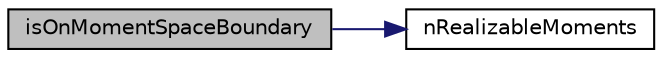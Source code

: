 digraph "isOnMomentSpaceBoundary"
{
  bgcolor="transparent";
  edge [fontname="Helvetica",fontsize="10",labelfontname="Helvetica",labelfontsize="10"];
  node [fontname="Helvetica",fontsize="10",shape=record];
  rankdir="LR";
  Node1 [label="isOnMomentSpaceBoundary",height=0.2,width=0.4,color="black", fillcolor="grey75", style="filled", fontcolor="black"];
  Node1 -> Node2 [color="midnightblue",fontsize="10",style="solid",fontname="Helvetica"];
  Node2 [label="nRealizableMoments",height=0.2,width=0.4,color="black",URL="$a00170.html#a2256488242f928209215b0a3221f6bb8",tooltip="Return the number of realizable moments. "];
}
